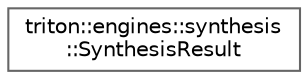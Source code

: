 digraph "Graphical Class Hierarchy"
{
 // LATEX_PDF_SIZE
  bgcolor="transparent";
  edge [fontname=Helvetica,fontsize=10,labelfontname=Helvetica,labelfontsize=10];
  node [fontname=Helvetica,fontsize=10,shape=box,height=0.2,width=0.4];
  rankdir="LR";
  Node0 [label="triton::engines::synthesis\l::SynthesisResult",height=0.2,width=0.4,color="grey40", fillcolor="white", style="filled",URL="$classtriton_1_1engines_1_1synthesis_1_1SynthesisResult.html",tooltip="The SynthesisResult engine class."];
}
